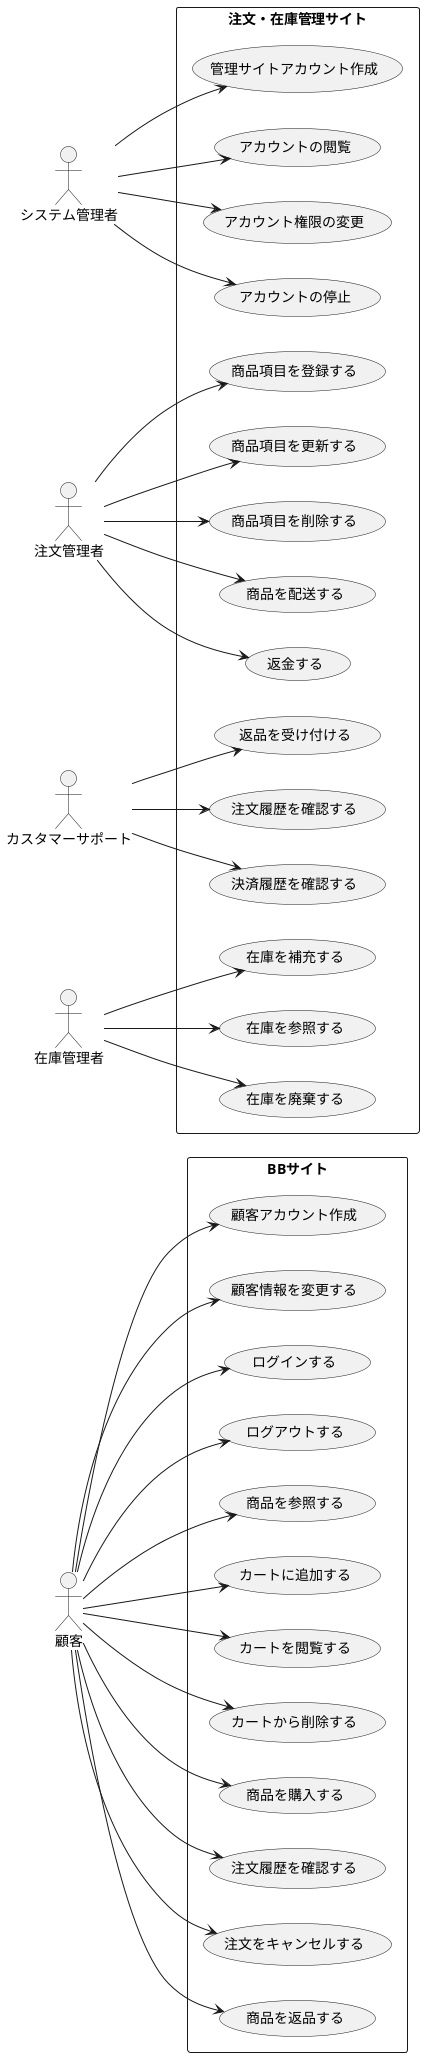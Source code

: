 @startuml BB注文管理システムユースケース図
left to right direction
actor 顧客 as U

actor システム管理者 as M

actor 注文管理者 as OM

actor カスタマーサポート as CS

actor 在庫管理者 as SM

rectangle BBサイト {
  usecase "顧客アカウント作成" as UC1
  usecase "顧客情報を変更する" as UC2
  usecase "ログインする" as UC3
  usecase "ログアウトする" as UC4
  usecase "商品を参照する" as UC5
  usecase "カートに追加する" as UC6
  usecase "カートを閲覧する" as UC7
  usecase "カートから削除する" as UC8
  usecase "商品を購入する" as UC9
  usecase "注文履歴を確認する" as UC10
  usecase "注文をキャンセルする" as UC11
  usecase "商品を返品する" as UC12
}

rectangle 注文・在庫管理サイト {
  usecase "管理サイトアカウント作成" as UC13
  usecase "アカウントの閲覧" as UC14
  usecase "アカウント権限の変更" as UC15
  usecase "アカウントの停止" as UC16
  ' usecase "ログインする" as UC17
  ' usecase "ログアウトする" as UC18
  usecase "商品項目を登録する" as UC17
  usecase "商品項目を更新する" as UC18
  usecase "商品項目を削除する" as UC19
  usecase "商品を配送する" as UC20
  usecase "返金する" as UC21
  usecase "返品を受け付ける" as UC22
  usecase "注文履歴を確認する" as UC23
  usecase "決済履歴を確認する" as UC24
  usecase "在庫を補充する" as UC25
  usecase "在庫を参照する" as UC26
  usecase "在庫を廃棄する" as UC27
}

U --> UC1
U --> UC2
U --> UC3
U --> UC4
U --> UC5
U --> UC6
U --> UC7
U --> UC8
U --> UC9
U --> UC10
U --> UC11
U --> UC12

M --> UC13
' M --> UC17 
' M --> UC18
M --> UC14
M --> UC15
M --> UC16

' OM --> UC17
' OM --> UC18
OM --> UC17
OM --> UC18
OM --> UC19
OM --> UC20
OM --> UC21

' CS --> UC17
' CS --> UC18
CS --> UC22
CS --> UC23
CS --> UC24

' SM --> UC17
' SM --> UC18
SM --> UC25
SM --> UC26
SM --> UC27
@enduml